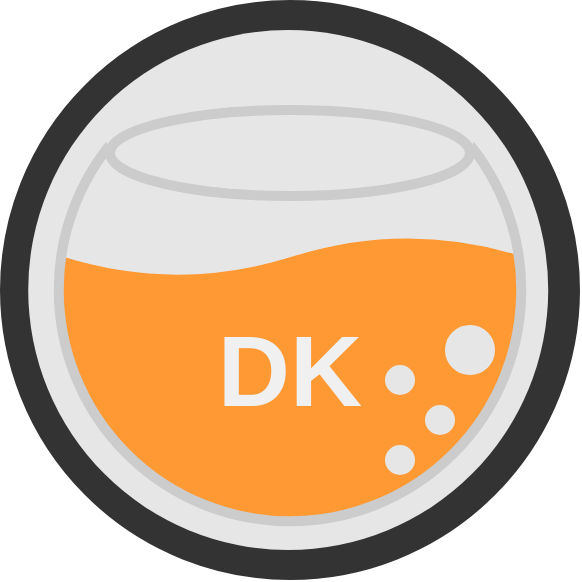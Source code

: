 <mxfile scale="1" border="0">
    <diagram id="onXaXl_xWz-26s0CSIOz" name="ビール？？？">
        <mxGraphModel dx="751" dy="744" grid="1" gridSize="10" guides="1" tooltips="1" connect="1" arrows="1" fold="1" page="1" pageScale="1" pageWidth="850" pageHeight="1100" math="0" shadow="0">
            <root>
                <mxCell id="0"/>
                <mxCell id="woN81auEj3mcqy7KODG3-6" value="背景" style="locked=1;" parent="0"/>
                <mxCell id="woN81auEj3mcqy7KODG3-7" value="" style="ellipse;whiteSpace=wrap;html=1;aspect=fixed;strokeColor=#333333;strokeWidth=10;fillColor=#333333;" parent="woN81auEj3mcqy7KODG3-6" vertex="1">
                    <mxGeometry x="40" y="40" width="280" height="280" as="geometry"/>
                </mxCell>
                <mxCell id="woN81auEj3mcqy7KODG3-11" value="" style="ellipse;whiteSpace=wrap;html=1;aspect=fixed;strokeColor=none;strokeWidth=10;fillColor=#E6E6E6;perimeterSpacing=0;" parent="woN81auEj3mcqy7KODG3-6" vertex="1">
                    <mxGeometry x="49.11" y="50" width="260" height="260" as="geometry"/>
                </mxCell>
                <mxCell id="1" value="液体" style="locked=1;" parent="0"/>
                <mxCell id="woN81auEj3mcqy7KODG3-3" value="" style="shape=document;whiteSpace=wrap;html=1;boundedLbl=1;strokeColor=none;strokeWidth=0;fillColor=#FF9933;direction=west;" parent="1" vertex="1">
                    <mxGeometry x="66" y="153" width="230" height="67" as="geometry"/>
                </mxCell>
                <mxCell id="woN81auEj3mcqy7KODG3-4" value="" style="shape=or;whiteSpace=wrap;html=1;strokeColor=none;strokeWidth=0;fillColor=#FF9933;direction=south;" parent="1" vertex="1">
                    <mxGeometry x="70" y="190" width="220" height="110" as="geometry"/>
                </mxCell>
                <mxCell id="woN81auEj3mcqy7KODG3-13" value="背景_ふち" style="locked=1;" parent="0"/>
                <mxCell id="woN81auEj3mcqy7KODG3-15" value="" style="ellipse;whiteSpace=wrap;html=1;aspect=fixed;strokeColor=#E6E6E6;strokeWidth=12;fillColor=none;perimeterSpacing=0;gradientColor=none;" parent="woN81auEj3mcqy7KODG3-13" vertex="1">
                    <mxGeometry x="60" y="60" width="240" height="240" as="geometry"/>
                </mxCell>
                <mxCell id="woN81auEj3mcqy7KODG3-25" value="" style="ellipse;whiteSpace=wrap;html=1;aspect=fixed;strokeColor=#CCCCCC;strokeWidth=5;fillColor=none;perimeterSpacing=0;" parent="woN81auEj3mcqy7KODG3-13" vertex="1">
                    <mxGeometry x="64.38" y="64.38" width="231.25" height="231.25" as="geometry"/>
                </mxCell>
                <mxCell id="woN81auEj3mcqy7KODG3-16" value="グラス上" style="locked=1;" parent="0"/>
                <mxCell id="woN81auEj3mcqy7KODG3-28" value="" style="ellipse;whiteSpace=wrap;html=1;strokeColor=none;strokeWidth=5;fillColor=#E6E6E6;gradientColor=none;" parent="woN81auEj3mcqy7KODG3-16" vertex="1">
                    <mxGeometry x="113.75" y="60" width="132.5" height="60" as="geometry"/>
                </mxCell>
                <mxCell id="woN81auEj3mcqy7KODG3-27" value="" style="ellipse;whiteSpace=wrap;html=1;strokeColor=none;strokeWidth=5;fillColor=#E6E6E6;gradientColor=none;" parent="woN81auEj3mcqy7KODG3-16" vertex="1">
                    <mxGeometry x="87.5" y="68" width="185" height="68" as="geometry"/>
                </mxCell>
                <mxCell id="woN81auEj3mcqy7KODG3-17" value="" style="ellipse;whiteSpace=wrap;html=1;strokeColor=#CCCCCC;strokeWidth=5;fillColor=#E6E6E6;gradientColor=none;" parent="woN81auEj3mcqy7KODG3-16" vertex="1">
                    <mxGeometry x="90" y="90" width="180" height="43" as="geometry"/>
                </mxCell>
                <mxCell id="woN81auEj3mcqy7KODG3-30" value="泡" parent="0"/>
                <mxCell id="woN81auEj3mcqy7KODG3-31" value="" style="ellipse;whiteSpace=wrap;html=1;aspect=fixed;shadow=0;sketch=0;strokeColor=#E6E6E6;strokeWidth=5;fillColor=#E6E6E6;gradientColor=none;" parent="woN81auEj3mcqy7KODG3-30" vertex="1">
                    <mxGeometry x="230" y="260" width="10" height="10" as="geometry"/>
                </mxCell>
                <mxCell id="woN81auEj3mcqy7KODG3-32" value="" style="ellipse;whiteSpace=wrap;html=1;aspect=fixed;shadow=0;sketch=0;strokeColor=#E6E6E6;strokeWidth=5;fillColor=#E6E6E6;gradientColor=none;" parent="woN81auEj3mcqy7KODG3-30" vertex="1">
                    <mxGeometry x="230" y="220" width="10" height="10" as="geometry"/>
                </mxCell>
                <mxCell id="woN81auEj3mcqy7KODG3-33" value="" style="ellipse;whiteSpace=wrap;html=1;aspect=fixed;shadow=0;sketch=0;strokeColor=#E6E6E6;strokeWidth=5;fillColor=#E6E6E6;gradientColor=none;" parent="woN81auEj3mcqy7KODG3-30" vertex="1">
                    <mxGeometry x="250" y="240" width="10" height="10" as="geometry"/>
                </mxCell>
                <mxCell id="gz5MbNSsjPVkRxkjNnPb-1" value="" style="ellipse;whiteSpace=wrap;html=1;aspect=fixed;shadow=0;sketch=0;strokeColor=#E6E6E6;strokeWidth=5;fillColor=#E6E6E6;gradientColor=none;" parent="woN81auEj3mcqy7KODG3-30" vertex="1">
                    <mxGeometry x="260" y="200" width="20" height="20" as="geometry"/>
                </mxCell>
                <mxCell id="qck0bDyD4l9X-uwEaKS--1" value="ロゴ" parent="0"/>
                <mxCell id="ctAcwHcmxXAFrqJ0K5Kp-1" value="DK" style="ellipse;whiteSpace=wrap;html=1;aspect=fixed;shadow=0;sketch=0;fillStyle=auto;strokeColor=none;strokeWidth=5;fillColor=none;gradientColor=none;fontColor=#F0F0F0;fontSize=50;fontStyle=1" parent="qck0bDyD4l9X-uwEaKS--1" vertex="1">
                    <mxGeometry x="150" y="190" width="60" height="60" as="geometry"/>
                </mxCell>
            </root>
        </mxGraphModel>
    </diagram>
    <diagram name="ハイボール" id="7LfGjbmu8eiaS4zaYMI0">
        <mxGraphModel dx="751" dy="744" grid="1" gridSize="10" guides="1" tooltips="1" connect="1" arrows="1" fold="1" page="1" pageScale="1" pageWidth="850" pageHeight="1100" math="0" shadow="0">
            <root>
                <mxCell id="zX6XUiAoFi4MaXgwyIQ4-0"/>
                <mxCell id="zX6XUiAoFi4MaXgwyIQ4-1" value="背景" style="locked=1;" parent="zX6XUiAoFi4MaXgwyIQ4-0"/>
                <mxCell id="zX6XUiAoFi4MaXgwyIQ4-2" value="" style="ellipse;whiteSpace=wrap;html=1;aspect=fixed;strokeColor=#333333;strokeWidth=10;fillColor=#333333;" parent="zX6XUiAoFi4MaXgwyIQ4-1" vertex="1">
                    <mxGeometry x="40" y="40" width="280" height="280" as="geometry"/>
                </mxCell>
                <mxCell id="bQm7-eFxkr2XoenzQgG9-1" value="グラス背景" style="locked=1;" parent="zX6XUiAoFi4MaXgwyIQ4-0"/>
                <mxCell id="bQm7-eFxkr2XoenzQgG9-2" value="" style="shape=cylinder3;whiteSpace=wrap;html=1;boundedLbl=1;backgroundOutline=1;size=15;shadow=0;sketch=0;strokeColor=none;strokeWidth=5;fillColor=#E6E6E6;gradientColor=none;" parent="bQm7-eFxkr2XoenzQgG9-1" vertex="1">
                    <mxGeometry x="120" y="80" width="120" height="200" as="geometry"/>
                </mxCell>
                <mxCell id="bQm7-eFxkr2XoenzQgG9-5" value="液体" parent="zX6XUiAoFi4MaXgwyIQ4-0"/>
                <mxCell id="bQm7-eFxkr2XoenzQgG9-13" value="" style="rhombus;whiteSpace=wrap;html=1;shadow=0;sketch=0;fillStyle=auto;strokeColor=none;strokeWidth=10;fillColor=#FFFFCC;gradientColor=none;" parent="bQm7-eFxkr2XoenzQgG9-5" vertex="1">
                    <mxGeometry x="160" y="110" width="80" height="70" as="geometry"/>
                </mxCell>
                <mxCell id="bQm7-eFxkr2XoenzQgG9-12" value="" style="rhombus;whiteSpace=wrap;html=1;shadow=0;sketch=0;fillStyle=auto;strokeColor=none;strokeWidth=10;fillColor=#FFFFCC;gradientColor=none;" parent="bQm7-eFxkr2XoenzQgG9-5" vertex="1">
                    <mxGeometry x="120" y="120" width="50" height="50" as="geometry"/>
                </mxCell>
                <mxCell id="bQm7-eFxkr2XoenzQgG9-6" value="" style="shape=document;whiteSpace=wrap;html=1;boundedLbl=1;shadow=0;sketch=0;strokeColor=none;strokeWidth=10;fillColor=#FF9933;gradientColor=none;direction=west;" parent="bQm7-eFxkr2XoenzQgG9-5" vertex="1">
                    <mxGeometry x="120" y="140" width="120" height="40" as="geometry"/>
                </mxCell>
                <mxCell id="bQm7-eFxkr2XoenzQgG9-8" value="" style="ellipse;whiteSpace=wrap;html=1;shadow=0;sketch=0;strokeColor=none;strokeWidth=10;fillColor=#FF9933;gradientColor=none;" parent="bQm7-eFxkr2XoenzQgG9-5" vertex="1">
                    <mxGeometry x="120" y="250" width="120" height="30" as="geometry"/>
                </mxCell>
                <mxCell id="bQm7-eFxkr2XoenzQgG9-9" value="" style="rounded=0;whiteSpace=wrap;html=1;shadow=0;sketch=0;strokeColor=none;strokeWidth=10;fillColor=#FF9933;gradientColor=none;" parent="bQm7-eFxkr2XoenzQgG9-5" vertex="1">
                    <mxGeometry x="120" y="160" width="120" height="110" as="geometry"/>
                </mxCell>
                <mxCell id="bQm7-eFxkr2XoenzQgG9-3" value="グラスふち" style="locked=1;" parent="zX6XUiAoFi4MaXgwyIQ4-0"/>
                <mxCell id="bQm7-eFxkr2XoenzQgG9-4" value="" style="shape=cylinder3;whiteSpace=wrap;html=1;boundedLbl=1;backgroundOutline=1;size=15;shadow=0;sketch=0;strokeColor=default;strokeWidth=10;fillColor=none;gradientColor=none;" parent="bQm7-eFxkr2XoenzQgG9-3" vertex="1">
                    <mxGeometry x="120" y="80" width="120" height="200" as="geometry"/>
                </mxCell>
                <mxCell id="bQm7-eFxkr2XoenzQgG9-15" value="ロゴ" parent="zX6XUiAoFi4MaXgwyIQ4-0"/>
                <mxCell id="bQm7-eFxkr2XoenzQgG9-16" value="DK" style="ellipse;whiteSpace=wrap;html=1;aspect=fixed;shadow=0;sketch=0;fillStyle=auto;strokeColor=#F0F0F0;strokeWidth=5;fillColor=#FF9933;gradientColor=none;fontColor=#F0F0F0;fontSize=29;fontStyle=1" parent="bQm7-eFxkr2XoenzQgG9-15" vertex="1">
                    <mxGeometry x="150" y="180" width="60" height="60" as="geometry"/>
                </mxCell>
            </root>
        </mxGraphModel>
    </diagram>
    <diagram name="[ボツ]アイコン" id="gK7fZcU6XxFyOrLltpx0">
        <mxGraphModel dx="751" dy="744" grid="1" gridSize="10" guides="1" tooltips="1" connect="1" arrows="1" fold="1" page="1" pageScale="1" pageWidth="827" pageHeight="1169" math="0" shadow="0">
            <root>
                <mxCell id="0"/>
                <mxCell id="1" parent="0"/>
                <mxCell id="PPWlYoQmIogD_CFI06df-25" value="" style="endArrow=none;html=1;rounded=0;strokeWidth=5;strokeColor=#ffffff;" parent="1" edge="1">
                    <mxGeometry width="50" height="50" relative="1" as="geometry">
                        <mxPoint x="50" y="330" as="sourcePoint"/>
                        <mxPoint x="210" y="330" as="targetPoint"/>
                    </mxGeometry>
                </mxCell>
                <mxCell id="PPWlYoQmIogD_CFI06df-26" value="" style="endArrow=none;html=1;rounded=0;strokeWidth=5;strokeColor=#ffffff;" parent="1" edge="1">
                    <mxGeometry width="50" height="50" relative="1" as="geometry">
                        <mxPoint x="60" y="340" as="sourcePoint"/>
                        <mxPoint x="200" y="340" as="targetPoint"/>
                    </mxGeometry>
                </mxCell>
                <mxCell id="PPWlYoQmIogD_CFI06df-55" value="" style="endArrow=none;html=1;rounded=0;strokeWidth=5;strokeColor=#ffffff;" parent="1" edge="1">
                    <mxGeometry width="50" height="50" relative="1" as="geometry">
                        <mxPoint x="220" y="180" as="sourcePoint"/>
                        <mxPoint x="280" y="180" as="targetPoint"/>
                    </mxGeometry>
                </mxCell>
                <mxCell id="PPWlYoQmIogD_CFI06df-56" value="" style="endArrow=none;html=1;rounded=0;strokeWidth=5;strokeColor=#ffffff;" parent="1" edge="1">
                    <mxGeometry width="50" height="50" relative="1" as="geometry">
                        <mxPoint x="220" y="190" as="sourcePoint"/>
                        <mxPoint x="280" y="190" as="targetPoint"/>
                    </mxGeometry>
                </mxCell>
                <mxCell id="PPWlYoQmIogD_CFI06df-57" value="" style="endArrow=none;html=1;rounded=0;strokeWidth=5;strokeColor=#ffffff;" parent="1" edge="1">
                    <mxGeometry width="50" height="50" relative="1" as="geometry">
                        <mxPoint x="220" y="200" as="sourcePoint"/>
                        <mxPoint x="280" y="200" as="targetPoint"/>
                    </mxGeometry>
                </mxCell>
                <mxCell id="PPWlYoQmIogD_CFI06df-59" value="" style="endArrow=none;html=1;rounded=0;strokeWidth=5;strokeColor=#ffffff;" parent="1" edge="1">
                    <mxGeometry width="50" height="50" relative="1" as="geometry">
                        <mxPoint x="250" y="210" as="sourcePoint"/>
                        <mxPoint x="280" y="210" as="targetPoint"/>
                    </mxGeometry>
                </mxCell>
                <mxCell id="PPWlYoQmIogD_CFI06df-60" value="" style="endArrow=none;html=1;rounded=0;strokeWidth=5;strokeColor=#ffffff;" parent="1" edge="1">
                    <mxGeometry width="50" height="50" relative="1" as="geometry">
                        <mxPoint x="250" y="220" as="sourcePoint"/>
                        <mxPoint x="280" y="220" as="targetPoint"/>
                    </mxGeometry>
                </mxCell>
                <mxCell id="PPWlYoQmIogD_CFI06df-61" value="" style="endArrow=none;html=1;rounded=0;strokeWidth=5;strokeColor=#ffffff;" parent="1" edge="1">
                    <mxGeometry width="50" height="50" relative="1" as="geometry">
                        <mxPoint x="250" y="230.0" as="sourcePoint"/>
                        <mxPoint x="280" y="230.0" as="targetPoint"/>
                    </mxGeometry>
                </mxCell>
                <mxCell id="PPWlYoQmIogD_CFI06df-62" value="" style="endArrow=none;html=1;rounded=0;strokeWidth=5;strokeColor=#ffffff;" parent="1" edge="1">
                    <mxGeometry width="50" height="50" relative="1" as="geometry">
                        <mxPoint x="250" y="240.0" as="sourcePoint"/>
                        <mxPoint x="280" y="240.0" as="targetPoint"/>
                    </mxGeometry>
                </mxCell>
                <mxCell id="PPWlYoQmIogD_CFI06df-63" value="" style="endArrow=none;html=1;rounded=0;strokeWidth=5;strokeColor=#ffffff;" parent="1" edge="1">
                    <mxGeometry width="50" height="50" relative="1" as="geometry">
                        <mxPoint x="250" y="250.0" as="sourcePoint"/>
                        <mxPoint x="280" y="250.0" as="targetPoint"/>
                    </mxGeometry>
                </mxCell>
                <mxCell id="PPWlYoQmIogD_CFI06df-64" value="" style="endArrow=none;html=1;rounded=0;strokeWidth=5;strokeColor=#ffffff;" parent="1" edge="1">
                    <mxGeometry width="50" height="50" relative="1" as="geometry">
                        <mxPoint x="250" y="260.0" as="sourcePoint"/>
                        <mxPoint x="280" y="260.0" as="targetPoint"/>
                    </mxGeometry>
                </mxCell>
                <mxCell id="PPWlYoQmIogD_CFI06df-67" value="" style="endArrow=none;html=1;rounded=0;strokeWidth=5;strokeColor=#ffffff;" parent="1" edge="1">
                    <mxGeometry width="50" height="50" relative="1" as="geometry">
                        <mxPoint x="240" y="270" as="sourcePoint"/>
                        <mxPoint x="270" y="270" as="targetPoint"/>
                    </mxGeometry>
                </mxCell>
                <mxCell id="PPWlYoQmIogD_CFI06df-68" value="" style="endArrow=none;html=1;rounded=0;strokeWidth=5;strokeColor=#ffffff;startArrow=none;" parent="1" edge="1">
                    <mxGeometry width="50" height="50" relative="1" as="geometry">
                        <mxPoint x="260" y="280" as="sourcePoint"/>
                        <mxPoint x="260" y="280" as="targetPoint"/>
                    </mxGeometry>
                </mxCell>
                <mxCell id="PPWlYoQmIogD_CFI06df-69" value="" style="endArrow=none;html=1;rounded=0;strokeWidth=5;strokeColor=#ffffff;" parent="1" edge="1">
                    <mxGeometry width="50" height="50" relative="1" as="geometry">
                        <mxPoint x="220" y="290" as="sourcePoint"/>
                        <mxPoint x="250" y="290" as="targetPoint"/>
                    </mxGeometry>
                </mxCell>
                <mxCell id="PPWlYoQmIogD_CFI06df-71" value="" style="endArrow=none;html=1;rounded=0;strokeWidth=5;strokeColor=#ffffff;" parent="1" edge="1">
                    <mxGeometry width="50" height="50" relative="1" as="geometry">
                        <mxPoint x="110" y="230" as="sourcePoint"/>
                        <mxPoint x="200" y="230" as="targetPoint"/>
                    </mxGeometry>
                </mxCell>
                <mxCell id="PPWlYoQmIogD_CFI06df-73" value="" style="endArrow=none;html=1;rounded=0;strokeWidth=5;strokeColor=#ffffff;" parent="1" edge="1">
                    <mxGeometry width="50" height="50" relative="1" as="geometry">
                        <mxPoint x="110" y="250" as="sourcePoint"/>
                        <mxPoint x="200" y="250" as="targetPoint"/>
                    </mxGeometry>
                </mxCell>
                <mxCell id="PPWlYoQmIogD_CFI06df-16" value="" style="endArrow=none;html=1;rounded=0;strokeWidth=5;strokeColor=#ffffff;" parent="1" edge="1">
                    <mxGeometry width="50" height="50" relative="1" as="geometry">
                        <mxPoint x="110" y="180" as="sourcePoint"/>
                        <mxPoint x="150" y="180" as="targetPoint"/>
                    </mxGeometry>
                </mxCell>
                <mxCell id="PPWlYoQmIogD_CFI06df-17" value="" style="endArrow=none;html=1;rounded=0;strokeWidth=5;strokeColor=#ffffff;" parent="1" edge="1">
                    <mxGeometry width="50" height="50" relative="1" as="geometry">
                        <mxPoint x="110" y="190" as="sourcePoint"/>
                        <mxPoint x="150" y="190" as="targetPoint"/>
                    </mxGeometry>
                </mxCell>
                <mxCell id="PPWlYoQmIogD_CFI06df-18" value="" style="endArrow=none;html=1;rounded=0;strokeWidth=5;strokeColor=#ffffff;" parent="1" edge="1">
                    <mxGeometry width="50" height="50" relative="1" as="geometry">
                        <mxPoint x="110" y="200" as="sourcePoint"/>
                        <mxPoint x="150" y="200" as="targetPoint"/>
                    </mxGeometry>
                </mxCell>
                <mxCell id="PPWlYoQmIogD_CFI06df-22" value="" style="endArrow=none;html=1;rounded=0;strokeWidth=5;strokeColor=#ffffff;" parent="1" edge="1">
                    <mxGeometry width="50" height="50" relative="1" as="geometry">
                        <mxPoint x="110" y="210" as="sourcePoint"/>
                        <mxPoint x="150" y="210" as="targetPoint"/>
                    </mxGeometry>
                </mxCell>
                <mxCell id="PPWlYoQmIogD_CFI06df-23" value="" style="endArrow=none;html=1;rounded=0;strokeWidth=5;strokeColor=#ffffff;" parent="1" edge="1">
                    <mxGeometry width="50" height="50" relative="1" as="geometry">
                        <mxPoint x="110" y="220" as="sourcePoint"/>
                        <mxPoint x="150" y="220" as="targetPoint"/>
                    </mxGeometry>
                </mxCell>
                <mxCell id="PPWlYoQmIogD_CFI06df-44" value="" style="endArrow=none;html=1;rounded=0;strokeWidth=5;strokeColor=#ffffff;" parent="1" edge="1">
                    <mxGeometry width="50" height="50" relative="1" as="geometry">
                        <mxPoint x="60" y="300" as="sourcePoint"/>
                        <mxPoint x="90" y="300" as="targetPoint"/>
                    </mxGeometry>
                </mxCell>
                <mxCell id="PPWlYoQmIogD_CFI06df-45" value="" style="endArrow=none;html=1;rounded=0;strokeWidth=5;strokeColor=#ffffff;" parent="1" edge="1">
                    <mxGeometry width="50" height="50" relative="1" as="geometry">
                        <mxPoint x="60" y="290" as="sourcePoint"/>
                        <mxPoint x="90" y="290" as="targetPoint"/>
                    </mxGeometry>
                </mxCell>
                <mxCell id="PPWlYoQmIogD_CFI06df-46" value="" style="endArrow=none;html=1;rounded=0;strokeWidth=5;strokeColor=#ffffff;" parent="1" edge="1">
                    <mxGeometry width="50" height="50" relative="1" as="geometry">
                        <mxPoint x="60" y="280" as="sourcePoint"/>
                        <mxPoint x="90" y="280" as="targetPoint"/>
                    </mxGeometry>
                </mxCell>
                <mxCell id="PPWlYoQmIogD_CFI06df-52" value="" style="endArrow=none;html=1;rounded=0;strokeWidth=5;strokeColor=#ffffff;" parent="1" edge="1">
                    <mxGeometry width="50" height="50" relative="1" as="geometry">
                        <mxPoint x="60" y="270" as="sourcePoint"/>
                        <mxPoint x="90" y="270" as="targetPoint"/>
                    </mxGeometry>
                </mxCell>
                <mxCell id="PPWlYoQmIogD_CFI06df-53" value="" style="endArrow=none;html=1;rounded=0;strokeWidth=5;strokeColor=#ffffff;" parent="1" edge="1">
                    <mxGeometry width="50" height="50" relative="1" as="geometry">
                        <mxPoint x="60" y="260" as="sourcePoint"/>
                        <mxPoint x="90" y="260" as="targetPoint"/>
                    </mxGeometry>
                </mxCell>
                <mxCell id="PPWlYoQmIogD_CFI06df-9" value="" style="endArrow=none;html=1;rounded=0;strokeWidth=5;strokeColor=#ffffff;" parent="1" edge="1">
                    <mxGeometry width="50" height="50" relative="1" as="geometry">
                        <mxPoint x="50" y="130" as="sourcePoint"/>
                        <mxPoint x="210" y="130" as="targetPoint"/>
                    </mxGeometry>
                </mxCell>
                <mxCell id="PPWlYoQmIogD_CFI06df-13" value="" style="endArrow=none;html=1;rounded=0;strokeWidth=5;strokeColor=#ffffff;" parent="1" edge="1">
                    <mxGeometry width="50" height="50" relative="1" as="geometry">
                        <mxPoint x="50" y="140" as="sourcePoint"/>
                        <mxPoint x="210" y="140" as="targetPoint"/>
                    </mxGeometry>
                </mxCell>
                <mxCell id="PPWlYoQmIogD_CFI06df-14" value="" style="endArrow=none;html=1;rounded=0;strokeWidth=5;strokeColor=#ffffff;" parent="1" edge="1">
                    <mxGeometry width="50" height="50" relative="1" as="geometry">
                        <mxPoint x="50" y="150" as="sourcePoint"/>
                        <mxPoint x="210" y="150" as="targetPoint"/>
                    </mxGeometry>
                </mxCell>
                <mxCell id="PPWlYoQmIogD_CFI06df-104" value="" style="endArrow=none;html=1;rounded=0;strokeWidth=5;strokeColor=#ffffff;" parent="1" edge="1">
                    <mxGeometry width="50" height="50" relative="1" as="geometry">
                        <mxPoint x="60" y="310" as="sourcePoint"/>
                        <mxPoint x="90" y="310" as="targetPoint"/>
                    </mxGeometry>
                </mxCell>
                <mxCell id="PPWlYoQmIogD_CFI06df-105" value="" style="endArrow=none;html=1;rounded=0;strokeWidth=5;strokeColor=#ffffff;" parent="1" edge="1">
                    <mxGeometry width="50" height="50" relative="1" as="geometry">
                        <mxPoint x="60" y="320" as="sourcePoint"/>
                        <mxPoint x="90" y="320" as="targetPoint"/>
                    </mxGeometry>
                </mxCell>
                <mxCell id="PPWlYoQmIogD_CFI06df-108" value="" style="endArrow=none;html=1;rounded=0;strokeWidth=5;strokeColor=#ffffff;startArrow=none;" parent="1" edge="1">
                    <mxGeometry width="50" height="50" relative="1" as="geometry">
                        <mxPoint x="110" y="170" as="sourcePoint"/>
                        <mxPoint x="150" y="170" as="targetPoint"/>
                    </mxGeometry>
                </mxCell>
                <mxCell id="PPWlYoQmIogD_CFI06df-109" value="" style="endArrow=none;html=1;rounded=0;strokeWidth=5;strokeColor=#ffffff;" parent="1" edge="1">
                    <mxGeometry width="50" height="50" relative="1" as="geometry">
                        <mxPoint x="110" y="160" as="sourcePoint"/>
                        <mxPoint x="150" y="160" as="targetPoint"/>
                    </mxGeometry>
                </mxCell>
                <mxCell id="PPWlYoQmIogD_CFI06df-111" value="" style="endArrow=none;html=1;rounded=0;strokeWidth=5;strokeColor=#ffffff;" parent="1" edge="1">
                    <mxGeometry width="50" height="50" relative="1" as="geometry">
                        <mxPoint x="50" y="110.13" as="sourcePoint"/>
                        <mxPoint x="70" y="110.13" as="targetPoint"/>
                    </mxGeometry>
                </mxCell>
                <mxCell id="PPWlYoQmIogD_CFI06df-115" value="" style="endArrow=none;html=1;rounded=0;strokeWidth=5;strokeColor=#ffffff;" parent="1" edge="1">
                    <mxGeometry width="50" height="50" relative="1" as="geometry">
                        <mxPoint x="40" y="100.13" as="sourcePoint"/>
                        <mxPoint x="60" y="100.13" as="targetPoint"/>
                    </mxGeometry>
                </mxCell>
                <mxCell id="PPWlYoQmIogD_CFI06df-116" value="" style="endArrow=none;html=1;rounded=0;strokeWidth=5;strokeColor=#ffffff;" parent="1" edge="1">
                    <mxGeometry width="50" height="50" relative="1" as="geometry">
                        <mxPoint x="40" y="90.13" as="sourcePoint"/>
                        <mxPoint x="60" y="90.13" as="targetPoint"/>
                    </mxGeometry>
                </mxCell>
                <mxCell id="PPWlYoQmIogD_CFI06df-117" value="" style="endArrow=none;html=1;rounded=0;strokeWidth=5;strokeColor=#ffffff;" parent="1" edge="1">
                    <mxGeometry width="50" height="50" relative="1" as="geometry">
                        <mxPoint x="50" y="80.13" as="sourcePoint"/>
                        <mxPoint x="70" y="80.13" as="targetPoint"/>
                    </mxGeometry>
                </mxCell>
                <mxCell id="PPWlYoQmIogD_CFI06df-118" value="" style="endArrow=none;html=1;rounded=0;strokeWidth=5;strokeColor=#ffffff;" parent="1" edge="1">
                    <mxGeometry width="50" height="50" relative="1" as="geometry">
                        <mxPoint x="60" y="70.13" as="sourcePoint"/>
                        <mxPoint x="80" y="70.13" as="targetPoint"/>
                    </mxGeometry>
                </mxCell>
                <mxCell id="PPWlYoQmIogD_CFI06df-119" value="" style="endArrow=none;html=1;rounded=0;strokeWidth=5;strokeColor=#ffffff;" parent="1" edge="1">
                    <mxGeometry width="50" height="50" relative="1" as="geometry">
                        <mxPoint x="70" y="60.13" as="sourcePoint"/>
                        <mxPoint x="90" y="60.13" as="targetPoint"/>
                    </mxGeometry>
                </mxCell>
                <mxCell id="PPWlYoQmIogD_CFI06df-120" value="" style="endArrow=none;html=1;rounded=0;strokeWidth=5;strokeColor=#ffffff;" parent="1" edge="1">
                    <mxGeometry width="50" height="50" relative="1" as="geometry">
                        <mxPoint x="90" y="70.13" as="sourcePoint"/>
                        <mxPoint x="100" y="70.13" as="targetPoint"/>
                    </mxGeometry>
                </mxCell>
                <mxCell id="PPWlYoQmIogD_CFI06df-121" value="" style="endArrow=none;html=1;rounded=0;strokeWidth=5;strokeColor=#ffffff;" parent="1" edge="1">
                    <mxGeometry width="50" height="50" relative="1" as="geometry">
                        <mxPoint x="100" y="60.13" as="sourcePoint"/>
                        <mxPoint x="110" y="60.13" as="targetPoint"/>
                    </mxGeometry>
                </mxCell>
                <mxCell id="PPWlYoQmIogD_CFI06df-122" value="" style="endArrow=none;html=1;rounded=0;strokeWidth=5;strokeColor=#ffffff;" parent="1" edge="1">
                    <mxGeometry width="50" height="50" relative="1" as="geometry">
                        <mxPoint x="100" y="50.13" as="sourcePoint"/>
                        <mxPoint x="120" y="50.13" as="targetPoint"/>
                    </mxGeometry>
                </mxCell>
                <mxCell id="PPWlYoQmIogD_CFI06df-123" value="" style="endArrow=none;html=1;rounded=0;strokeWidth=5;strokeColor=#ffffff;" parent="1" edge="1">
                    <mxGeometry width="50" height="50" relative="1" as="geometry">
                        <mxPoint x="120" y="40" as="sourcePoint"/>
                        <mxPoint x="150" y="40" as="targetPoint"/>
                    </mxGeometry>
                </mxCell>
                <mxCell id="PPWlYoQmIogD_CFI06df-128" value="" style="endArrow=none;html=1;rounded=0;strokeWidth=5;strokeColor=#ffffff;" parent="1" edge="1">
                    <mxGeometry width="50" height="50" relative="1" as="geometry">
                        <mxPoint x="150" y="50.13" as="sourcePoint"/>
                        <mxPoint x="170" y="50.13" as="targetPoint"/>
                    </mxGeometry>
                </mxCell>
                <mxCell id="PPWlYoQmIogD_CFI06df-129" value="" style="endArrow=none;html=1;rounded=0;strokeWidth=5;strokeColor=#ffffff;" parent="1" edge="1">
                    <mxGeometry width="50" height="50" relative="1" as="geometry">
                        <mxPoint x="160" y="60.13" as="sourcePoint"/>
                        <mxPoint x="180" y="60.13" as="targetPoint"/>
                    </mxGeometry>
                </mxCell>
                <mxCell id="PPWlYoQmIogD_CFI06df-130" value="" style="endArrow=none;html=1;rounded=0;strokeWidth=5;entryX=0.699;entryY=0.167;entryDx=0;entryDy=0;entryPerimeter=0;strokeColor=#ffffff;" parent="1" edge="1">
                    <mxGeometry width="50" height="50" relative="1" as="geometry">
                        <mxPoint x="170" y="70.13" as="sourcePoint"/>
                        <mxPoint x="200.001" y="70.063" as="targetPoint"/>
                    </mxGeometry>
                </mxCell>
                <mxCell id="PPWlYoQmIogD_CFI06df-131" value="" style="endArrow=none;html=1;rounded=0;strokeWidth=5;strokeColor=#ffffff;" parent="1" edge="1">
                    <mxGeometry width="50" height="50" relative="1" as="geometry">
                        <mxPoint x="190" y="80.13" as="sourcePoint"/>
                        <mxPoint x="210" y="80.13" as="targetPoint"/>
                    </mxGeometry>
                </mxCell>
                <mxCell id="PPWlYoQmIogD_CFI06df-132" value="" style="endArrow=none;html=1;rounded=0;strokeWidth=5;strokeColor=#ffffff;" parent="1" edge="1">
                    <mxGeometry width="50" height="50" relative="1" as="geometry">
                        <mxPoint x="200" y="90.13" as="sourcePoint"/>
                        <mxPoint x="220" y="90.13" as="targetPoint"/>
                    </mxGeometry>
                </mxCell>
                <mxCell id="PPWlYoQmIogD_CFI06df-133" value="" style="endArrow=none;html=1;rounded=0;strokeWidth=5;strokeColor=#ffffff;" parent="1" edge="1">
                    <mxGeometry width="50" height="50" relative="1" as="geometry">
                        <mxPoint x="200" y="100.13" as="sourcePoint"/>
                        <mxPoint x="220" y="100.13" as="targetPoint"/>
                    </mxGeometry>
                </mxCell>
                <mxCell id="PPWlYoQmIogD_CFI06df-134" value="" style="endArrow=none;html=1;rounded=0;strokeWidth=5;strokeColor=#ffffff;" parent="1" edge="1">
                    <mxGeometry width="50" height="50" relative="1" as="geometry">
                        <mxPoint x="190" y="110.13" as="sourcePoint"/>
                        <mxPoint x="210" y="110.13" as="targetPoint"/>
                    </mxGeometry>
                </mxCell>
                <mxCell id="PPWlYoQmIogD_CFI06df-24" value="" style="endArrow=none;html=1;rounded=0;strokeWidth=5;strokeColor=#ffffff;" parent="1" edge="1">
                    <mxGeometry width="50" height="50" relative="1" as="geometry">
                        <mxPoint x="110" y="260" as="sourcePoint"/>
                        <mxPoint x="150" y="260" as="targetPoint"/>
                    </mxGeometry>
                </mxCell>
                <mxCell id="PPWlYoQmIogD_CFI06df-29" value="" style="endArrow=none;html=1;rounded=0;strokeWidth=5;strokeColor=#ffffff;" parent="1" edge="1">
                    <mxGeometry width="50" height="50" relative="1" as="geometry">
                        <mxPoint x="110" y="270" as="sourcePoint"/>
                        <mxPoint x="150" y="270" as="targetPoint"/>
                    </mxGeometry>
                </mxCell>
                <mxCell id="PPWlYoQmIogD_CFI06df-48" value="" style="endArrow=none;html=1;rounded=0;strokeWidth=5;strokeColor=#ffffff;" parent="1" edge="1">
                    <mxGeometry width="50" height="50" relative="1" as="geometry">
                        <mxPoint x="110" y="280" as="sourcePoint"/>
                        <mxPoint x="150" y="280" as="targetPoint"/>
                    </mxGeometry>
                </mxCell>
                <mxCell id="PPWlYoQmIogD_CFI06df-49" value="" style="endArrow=none;html=1;rounded=0;strokeWidth=5;strokeColor=#ffffff;" parent="1" edge="1">
                    <mxGeometry width="50" height="50" relative="1" as="geometry">
                        <mxPoint x="110" y="290" as="sourcePoint"/>
                        <mxPoint x="150" y="290" as="targetPoint"/>
                    </mxGeometry>
                </mxCell>
                <mxCell id="PPWlYoQmIogD_CFI06df-50" value="" style="endArrow=none;html=1;rounded=0;strokeWidth=5;strokeColor=#ffffff;" parent="1" edge="1">
                    <mxGeometry width="50" height="50" relative="1" as="geometry">
                        <mxPoint x="110" y="300" as="sourcePoint"/>
                        <mxPoint x="150" y="300" as="targetPoint"/>
                    </mxGeometry>
                </mxCell>
                <mxCell id="PPWlYoQmIogD_CFI06df-106" value="" style="endArrow=none;html=1;rounded=0;strokeWidth=5;strokeColor=#ffffff;" parent="1" edge="1">
                    <mxGeometry width="50" height="50" relative="1" as="geometry">
                        <mxPoint x="110" y="320" as="sourcePoint"/>
                        <mxPoint x="150" y="320" as="targetPoint"/>
                    </mxGeometry>
                </mxCell>
                <mxCell id="PPWlYoQmIogD_CFI06df-107" value="" style="endArrow=none;html=1;rounded=0;strokeWidth=5;strokeColor=#ffffff;" parent="1" edge="1">
                    <mxGeometry width="50" height="50" relative="1" as="geometry">
                        <mxPoint x="110" y="310" as="sourcePoint"/>
                        <mxPoint x="150" y="310" as="targetPoint"/>
                    </mxGeometry>
                </mxCell>
                <mxCell id="4" value="" style="endArrow=none;html=1;rounded=0;strokeWidth=5;strokeColor=#ffffff;" parent="1" edge="1">
                    <mxGeometry width="50" height="50" relative="1" as="geometry">
                        <mxPoint x="110" y="240.0" as="sourcePoint"/>
                        <mxPoint x="200" y="240" as="targetPoint"/>
                    </mxGeometry>
                </mxCell>
                <mxCell id="7" value="" style="endArrow=none;html=1;rounded=0;strokeWidth=5;strokeColor=#ffffff;" parent="1" edge="1">
                    <mxGeometry width="50" height="50" relative="1" as="geometry">
                        <mxPoint x="70" y="350" as="sourcePoint"/>
                        <mxPoint x="190" y="350" as="targetPoint"/>
                    </mxGeometry>
                </mxCell>
                <mxCell id="15" value="" style="endArrow=none;html=1;rounded=0;strokeWidth=5;strokeColor=#ffffff;" parent="1" edge="1">
                    <mxGeometry width="50" height="50" relative="1" as="geometry">
                        <mxPoint x="230" y="280" as="sourcePoint"/>
                        <mxPoint x="260" y="280" as="targetPoint"/>
                    </mxGeometry>
                </mxCell>
            </root>
        </mxGraphModel>
    </diagram>
    <diagram name="[ボツ]アイコン（背景有）" id="lfiy780QkAt2Ystv8tqv">
        <mxGraphModel dx="751" dy="744" grid="1" gridSize="10" guides="1" tooltips="1" connect="1" arrows="1" fold="1" page="1" pageScale="1" pageWidth="827" pageHeight="1169" math="0" shadow="0">
            <root>
                <mxCell id="8LsEZVAysBrHWdb2zd2m-0"/>
                <mxCell id="8LsEZVAysBrHWdb2zd2m-1" parent="8LsEZVAysBrHWdb2zd2m-0"/>
                <mxCell id="8LsEZVAysBrHWdb2zd2m-2" value="" style="rounded=0;whiteSpace=wrap;html=1;strokeColor=#333333;strokeWidth=5;fillColor=#333333;" parent="8LsEZVAysBrHWdb2zd2m-1" vertex="1">
                    <mxGeometry x="120" y="37" width="30" height="13" as="geometry"/>
                </mxCell>
                <mxCell id="8LsEZVAysBrHWdb2zd2m-3" value="" style="rounded=0;whiteSpace=wrap;html=1;strokeColor=#333333;strokeWidth=5;fillColor=#333333;" parent="8LsEZVAysBrHWdb2zd2m-1" vertex="1">
                    <mxGeometry x="100" y="47" width="70" height="13" as="geometry"/>
                </mxCell>
                <mxCell id="8LsEZVAysBrHWdb2zd2m-4" value="" style="rounded=0;whiteSpace=wrap;html=1;strokeColor=#333333;strokeWidth=5;fillColor=#333333;" parent="8LsEZVAysBrHWdb2zd2m-1" vertex="1">
                    <mxGeometry x="70" y="57" width="110" height="13" as="geometry"/>
                </mxCell>
                <mxCell id="8LsEZVAysBrHWdb2zd2m-5" value="" style="rounded=0;whiteSpace=wrap;html=1;strokeColor=#333333;strokeWidth=5;fillColor=#333333;" parent="8LsEZVAysBrHWdb2zd2m-1" vertex="1">
                    <mxGeometry x="60" y="67" width="140" height="13" as="geometry"/>
                </mxCell>
                <mxCell id="8LsEZVAysBrHWdb2zd2m-6" value="" style="rounded=0;whiteSpace=wrap;html=1;strokeColor=#333333;strokeWidth=5;fillColor=#333333;" parent="8LsEZVAysBrHWdb2zd2m-1" vertex="1">
                    <mxGeometry x="40" y="87" width="180" height="16" as="geometry"/>
                </mxCell>
                <mxCell id="8LsEZVAysBrHWdb2zd2m-7" value="" style="rounded=0;whiteSpace=wrap;html=1;strokeColor=#333333;strokeWidth=5;fillColor=#333333;" parent="8LsEZVAysBrHWdb2zd2m-1" vertex="1">
                    <mxGeometry x="50" y="77" width="160" height="36" as="geometry"/>
                </mxCell>
                <mxCell id="8LsEZVAysBrHWdb2zd2m-8" value="" style="rounded=0;whiteSpace=wrap;html=1;strokeColor=#333333;strokeWidth=5;fillColor=#333333;" parent="8LsEZVAysBrHWdb2zd2m-1" vertex="1">
                    <mxGeometry x="210" y="280" width="40" height="13" as="geometry"/>
                </mxCell>
                <mxCell id="8LsEZVAysBrHWdb2zd2m-9" value="" style="rounded=0;whiteSpace=wrap;html=1;strokeColor=#333333;strokeWidth=5;fillColor=#333333;" parent="8LsEZVAysBrHWdb2zd2m-1" vertex="1">
                    <mxGeometry x="210" y="270" width="50" height="13" as="geometry"/>
                </mxCell>
                <mxCell id="8LsEZVAysBrHWdb2zd2m-10" value="" style="rounded=0;whiteSpace=wrap;html=1;strokeColor=#333333;strokeWidth=5;fillColor=#333333;" parent="8LsEZVAysBrHWdb2zd2m-1" vertex="1">
                    <mxGeometry x="210" y="260" width="60" height="13" as="geometry"/>
                </mxCell>
                <mxCell id="8LsEZVAysBrHWdb2zd2m-11" value="" style="rounded=0;whiteSpace=wrap;html=1;strokeColor=#333333;strokeWidth=5;fillColor=#333333;" parent="8LsEZVAysBrHWdb2zd2m-1" vertex="1">
                    <mxGeometry x="210" y="177" width="70" height="86" as="geometry"/>
                </mxCell>
                <mxCell id="8LsEZVAysBrHWdb2zd2m-12" value="" style="rounded=0;whiteSpace=wrap;html=1;strokeColor=#333333;strokeWidth=5;fillColor=#333333;" parent="8LsEZVAysBrHWdb2zd2m-1" vertex="1">
                    <mxGeometry x="70" y="343" width="120" height="10" as="geometry"/>
                </mxCell>
                <mxCell id="8LsEZVAysBrHWdb2zd2m-13" value="" style="rounded=0;whiteSpace=wrap;html=1;strokeColor=#333333;strokeWidth=5;fillColor=#333333;" parent="8LsEZVAysBrHWdb2zd2m-1" vertex="1">
                    <mxGeometry x="60" y="333" width="140" height="10" as="geometry"/>
                </mxCell>
                <mxCell id="8LsEZVAysBrHWdb2zd2m-14" value="" style="rounded=0;whiteSpace=wrap;html=1;strokeColor=#333333;strokeWidth=5;fillColor=#333333;" parent="8LsEZVAysBrHWdb2zd2m-1" vertex="1">
                    <mxGeometry x="50" y="127" width="160" height="206" as="geometry"/>
                </mxCell>
                <mxCell id="8LsEZVAysBrHWdb2zd2m-15" value="" style="endArrow=none;html=1;rounded=0;strokeWidth=5;strokeColor=#ffffff;" parent="8LsEZVAysBrHWdb2zd2m-1" edge="1">
                    <mxGeometry width="50" height="50" relative="1" as="geometry">
                        <mxPoint x="50" y="330" as="sourcePoint"/>
                        <mxPoint x="210" y="330" as="targetPoint"/>
                    </mxGeometry>
                </mxCell>
                <mxCell id="8LsEZVAysBrHWdb2zd2m-16" value="" style="endArrow=none;html=1;rounded=0;strokeWidth=5;strokeColor=#ffffff;" parent="8LsEZVAysBrHWdb2zd2m-1" edge="1">
                    <mxGeometry width="50" height="50" relative="1" as="geometry">
                        <mxPoint x="60" y="340" as="sourcePoint"/>
                        <mxPoint x="200" y="340" as="targetPoint"/>
                    </mxGeometry>
                </mxCell>
                <mxCell id="8LsEZVAysBrHWdb2zd2m-17" value="" style="endArrow=none;html=1;rounded=0;strokeWidth=5;strokeColor=#ffffff;" parent="8LsEZVAysBrHWdb2zd2m-1" edge="1">
                    <mxGeometry width="50" height="50" relative="1" as="geometry">
                        <mxPoint x="220" y="180" as="sourcePoint"/>
                        <mxPoint x="280" y="180" as="targetPoint"/>
                    </mxGeometry>
                </mxCell>
                <mxCell id="8LsEZVAysBrHWdb2zd2m-18" value="" style="endArrow=none;html=1;rounded=0;strokeWidth=5;strokeColor=#ffffff;" parent="8LsEZVAysBrHWdb2zd2m-1" edge="1">
                    <mxGeometry width="50" height="50" relative="1" as="geometry">
                        <mxPoint x="220" y="190" as="sourcePoint"/>
                        <mxPoint x="280" y="190" as="targetPoint"/>
                    </mxGeometry>
                </mxCell>
                <mxCell id="8LsEZVAysBrHWdb2zd2m-19" value="" style="endArrow=none;html=1;rounded=0;strokeWidth=5;strokeColor=#ffffff;" parent="8LsEZVAysBrHWdb2zd2m-1" edge="1">
                    <mxGeometry width="50" height="50" relative="1" as="geometry">
                        <mxPoint x="220" y="200" as="sourcePoint"/>
                        <mxPoint x="280" y="200" as="targetPoint"/>
                    </mxGeometry>
                </mxCell>
                <mxCell id="8LsEZVAysBrHWdb2zd2m-20" value="" style="endArrow=none;html=1;rounded=0;strokeWidth=5;strokeColor=#ffffff;" parent="8LsEZVAysBrHWdb2zd2m-1" edge="1">
                    <mxGeometry width="50" height="50" relative="1" as="geometry">
                        <mxPoint x="250" y="210" as="sourcePoint"/>
                        <mxPoint x="280" y="210" as="targetPoint"/>
                    </mxGeometry>
                </mxCell>
                <mxCell id="8LsEZVAysBrHWdb2zd2m-21" value="" style="endArrow=none;html=1;rounded=0;strokeWidth=5;strokeColor=#ffffff;" parent="8LsEZVAysBrHWdb2zd2m-1" edge="1">
                    <mxGeometry width="50" height="50" relative="1" as="geometry">
                        <mxPoint x="250" y="220" as="sourcePoint"/>
                        <mxPoint x="280" y="220" as="targetPoint"/>
                    </mxGeometry>
                </mxCell>
                <mxCell id="8LsEZVAysBrHWdb2zd2m-22" value="" style="endArrow=none;html=1;rounded=0;strokeWidth=5;strokeColor=#ffffff;" parent="8LsEZVAysBrHWdb2zd2m-1" edge="1">
                    <mxGeometry width="50" height="50" relative="1" as="geometry">
                        <mxPoint x="250" y="230.0" as="sourcePoint"/>
                        <mxPoint x="280" y="230.0" as="targetPoint"/>
                    </mxGeometry>
                </mxCell>
                <mxCell id="8LsEZVAysBrHWdb2zd2m-23" value="" style="endArrow=none;html=1;rounded=0;strokeWidth=5;strokeColor=#ffffff;" parent="8LsEZVAysBrHWdb2zd2m-1" edge="1">
                    <mxGeometry width="50" height="50" relative="1" as="geometry">
                        <mxPoint x="250" y="240.0" as="sourcePoint"/>
                        <mxPoint x="280" y="240.0" as="targetPoint"/>
                    </mxGeometry>
                </mxCell>
                <mxCell id="8LsEZVAysBrHWdb2zd2m-24" value="" style="endArrow=none;html=1;rounded=0;strokeWidth=5;strokeColor=#ffffff;" parent="8LsEZVAysBrHWdb2zd2m-1" edge="1">
                    <mxGeometry width="50" height="50" relative="1" as="geometry">
                        <mxPoint x="250" y="250.0" as="sourcePoint"/>
                        <mxPoint x="280" y="250.0" as="targetPoint"/>
                    </mxGeometry>
                </mxCell>
                <mxCell id="8LsEZVAysBrHWdb2zd2m-25" value="" style="endArrow=none;html=1;rounded=0;strokeWidth=5;strokeColor=#ffffff;" parent="8LsEZVAysBrHWdb2zd2m-1" edge="1">
                    <mxGeometry width="50" height="50" relative="1" as="geometry">
                        <mxPoint x="250" y="260.0" as="sourcePoint"/>
                        <mxPoint x="280" y="260.0" as="targetPoint"/>
                    </mxGeometry>
                </mxCell>
                <mxCell id="8LsEZVAysBrHWdb2zd2m-26" value="" style="endArrow=none;html=1;rounded=0;strokeWidth=5;strokeColor=#ffffff;" parent="8LsEZVAysBrHWdb2zd2m-1" edge="1">
                    <mxGeometry width="50" height="50" relative="1" as="geometry">
                        <mxPoint x="240" y="270" as="sourcePoint"/>
                        <mxPoint x="270" y="270" as="targetPoint"/>
                    </mxGeometry>
                </mxCell>
                <mxCell id="8LsEZVAysBrHWdb2zd2m-27" value="" style="endArrow=none;html=1;rounded=0;strokeWidth=5;strokeColor=#ffffff;startArrow=none;" parent="8LsEZVAysBrHWdb2zd2m-1" source="8LsEZVAysBrHWdb2zd2m-9" edge="1">
                    <mxGeometry width="50" height="50" relative="1" as="geometry">
                        <mxPoint x="230" y="280" as="sourcePoint"/>
                        <mxPoint x="260" y="280" as="targetPoint"/>
                    </mxGeometry>
                </mxCell>
                <mxCell id="8LsEZVAysBrHWdb2zd2m-28" value="" style="endArrow=none;html=1;rounded=0;strokeWidth=5;strokeColor=#ffffff;" parent="8LsEZVAysBrHWdb2zd2m-1" edge="1">
                    <mxGeometry width="50" height="50" relative="1" as="geometry">
                        <mxPoint x="220" y="290" as="sourcePoint"/>
                        <mxPoint x="250" y="290" as="targetPoint"/>
                    </mxGeometry>
                </mxCell>
                <mxCell id="8LsEZVAysBrHWdb2zd2m-29" value="" style="endArrow=none;html=1;rounded=0;strokeWidth=5;strokeColor=#ffffff;" parent="8LsEZVAysBrHWdb2zd2m-1" edge="1">
                    <mxGeometry width="50" height="50" relative="1" as="geometry">
                        <mxPoint x="110" y="230" as="sourcePoint"/>
                        <mxPoint x="200" y="230" as="targetPoint"/>
                    </mxGeometry>
                </mxCell>
                <mxCell id="8LsEZVAysBrHWdb2zd2m-30" value="" style="endArrow=none;html=1;rounded=0;strokeWidth=5;strokeColor=#ffffff;" parent="8LsEZVAysBrHWdb2zd2m-1" edge="1">
                    <mxGeometry width="50" height="50" relative="1" as="geometry">
                        <mxPoint x="110" y="250" as="sourcePoint"/>
                        <mxPoint x="200" y="250" as="targetPoint"/>
                    </mxGeometry>
                </mxCell>
                <mxCell id="8LsEZVAysBrHWdb2zd2m-31" value="" style="endArrow=none;html=1;rounded=0;strokeWidth=5;strokeColor=#ffffff;" parent="8LsEZVAysBrHWdb2zd2m-1" edge="1">
                    <mxGeometry width="50" height="50" relative="1" as="geometry">
                        <mxPoint x="110" y="180" as="sourcePoint"/>
                        <mxPoint x="150" y="180" as="targetPoint"/>
                    </mxGeometry>
                </mxCell>
                <mxCell id="8LsEZVAysBrHWdb2zd2m-32" value="" style="endArrow=none;html=1;rounded=0;strokeWidth=5;strokeColor=#ffffff;" parent="8LsEZVAysBrHWdb2zd2m-1" edge="1">
                    <mxGeometry width="50" height="50" relative="1" as="geometry">
                        <mxPoint x="110" y="190" as="sourcePoint"/>
                        <mxPoint x="150" y="190" as="targetPoint"/>
                    </mxGeometry>
                </mxCell>
                <mxCell id="8LsEZVAysBrHWdb2zd2m-33" value="" style="endArrow=none;html=1;rounded=0;strokeWidth=5;strokeColor=#ffffff;" parent="8LsEZVAysBrHWdb2zd2m-1" edge="1">
                    <mxGeometry width="50" height="50" relative="1" as="geometry">
                        <mxPoint x="110" y="200" as="sourcePoint"/>
                        <mxPoint x="150" y="200" as="targetPoint"/>
                    </mxGeometry>
                </mxCell>
                <mxCell id="8LsEZVAysBrHWdb2zd2m-34" value="" style="endArrow=none;html=1;rounded=0;strokeWidth=5;strokeColor=#ffffff;" parent="8LsEZVAysBrHWdb2zd2m-1" edge="1">
                    <mxGeometry width="50" height="50" relative="1" as="geometry">
                        <mxPoint x="110" y="210" as="sourcePoint"/>
                        <mxPoint x="150" y="210" as="targetPoint"/>
                    </mxGeometry>
                </mxCell>
                <mxCell id="8LsEZVAysBrHWdb2zd2m-35" value="" style="endArrow=none;html=1;rounded=0;strokeWidth=5;strokeColor=#ffffff;" parent="8LsEZVAysBrHWdb2zd2m-1" edge="1">
                    <mxGeometry width="50" height="50" relative="1" as="geometry">
                        <mxPoint x="110" y="220" as="sourcePoint"/>
                        <mxPoint x="150" y="220" as="targetPoint"/>
                    </mxGeometry>
                </mxCell>
                <mxCell id="8LsEZVAysBrHWdb2zd2m-36" value="" style="endArrow=none;html=1;rounded=0;strokeWidth=5;strokeColor=#ffffff;" parent="8LsEZVAysBrHWdb2zd2m-1" edge="1">
                    <mxGeometry width="50" height="50" relative="1" as="geometry">
                        <mxPoint x="60" y="300" as="sourcePoint"/>
                        <mxPoint x="90" y="300" as="targetPoint"/>
                    </mxGeometry>
                </mxCell>
                <mxCell id="8LsEZVAysBrHWdb2zd2m-37" value="" style="endArrow=none;html=1;rounded=0;strokeWidth=5;strokeColor=#ffffff;" parent="8LsEZVAysBrHWdb2zd2m-1" edge="1">
                    <mxGeometry width="50" height="50" relative="1" as="geometry">
                        <mxPoint x="60" y="290" as="sourcePoint"/>
                        <mxPoint x="90" y="290" as="targetPoint"/>
                    </mxGeometry>
                </mxCell>
                <mxCell id="8LsEZVAysBrHWdb2zd2m-38" value="" style="endArrow=none;html=1;rounded=0;strokeWidth=5;strokeColor=#ffffff;" parent="8LsEZVAysBrHWdb2zd2m-1" edge="1">
                    <mxGeometry width="50" height="50" relative="1" as="geometry">
                        <mxPoint x="60" y="280" as="sourcePoint"/>
                        <mxPoint x="90" y="280" as="targetPoint"/>
                    </mxGeometry>
                </mxCell>
                <mxCell id="8LsEZVAysBrHWdb2zd2m-39" value="" style="endArrow=none;html=1;rounded=0;strokeWidth=5;strokeColor=#ffffff;" parent="8LsEZVAysBrHWdb2zd2m-1" edge="1">
                    <mxGeometry width="50" height="50" relative="1" as="geometry">
                        <mxPoint x="60" y="270" as="sourcePoint"/>
                        <mxPoint x="90" y="270" as="targetPoint"/>
                    </mxGeometry>
                </mxCell>
                <mxCell id="8LsEZVAysBrHWdb2zd2m-40" value="" style="endArrow=none;html=1;rounded=0;strokeWidth=5;strokeColor=#ffffff;" parent="8LsEZVAysBrHWdb2zd2m-1" edge="1">
                    <mxGeometry width="50" height="50" relative="1" as="geometry">
                        <mxPoint x="60" y="260" as="sourcePoint"/>
                        <mxPoint x="90" y="260" as="targetPoint"/>
                    </mxGeometry>
                </mxCell>
                <mxCell id="8LsEZVAysBrHWdb2zd2m-41" value="" style="endArrow=none;html=1;rounded=0;strokeWidth=5;strokeColor=#ffffff;" parent="8LsEZVAysBrHWdb2zd2m-1" edge="1">
                    <mxGeometry width="50" height="50" relative="1" as="geometry">
                        <mxPoint x="50" y="130" as="sourcePoint"/>
                        <mxPoint x="210" y="130" as="targetPoint"/>
                    </mxGeometry>
                </mxCell>
                <mxCell id="8LsEZVAysBrHWdb2zd2m-42" value="" style="endArrow=none;html=1;rounded=0;strokeWidth=5;strokeColor=#ffffff;" parent="8LsEZVAysBrHWdb2zd2m-1" edge="1">
                    <mxGeometry width="50" height="50" relative="1" as="geometry">
                        <mxPoint x="50" y="140" as="sourcePoint"/>
                        <mxPoint x="210" y="140" as="targetPoint"/>
                    </mxGeometry>
                </mxCell>
                <mxCell id="8LsEZVAysBrHWdb2zd2m-43" value="" style="endArrow=none;html=1;rounded=0;strokeWidth=5;strokeColor=#ffffff;" parent="8LsEZVAysBrHWdb2zd2m-1" edge="1">
                    <mxGeometry width="50" height="50" relative="1" as="geometry">
                        <mxPoint x="50" y="150" as="sourcePoint"/>
                        <mxPoint x="210" y="150" as="targetPoint"/>
                    </mxGeometry>
                </mxCell>
                <mxCell id="8LsEZVAysBrHWdb2zd2m-44" value="" style="endArrow=none;html=1;rounded=0;strokeWidth=5;strokeColor=#ffffff;" parent="8LsEZVAysBrHWdb2zd2m-1" edge="1">
                    <mxGeometry width="50" height="50" relative="1" as="geometry">
                        <mxPoint x="60" y="310" as="sourcePoint"/>
                        <mxPoint x="90" y="310" as="targetPoint"/>
                    </mxGeometry>
                </mxCell>
                <mxCell id="8LsEZVAysBrHWdb2zd2m-45" value="" style="endArrow=none;html=1;rounded=0;strokeWidth=5;strokeColor=#ffffff;" parent="8LsEZVAysBrHWdb2zd2m-1" edge="1">
                    <mxGeometry width="50" height="50" relative="1" as="geometry">
                        <mxPoint x="60" y="320" as="sourcePoint"/>
                        <mxPoint x="90" y="320" as="targetPoint"/>
                    </mxGeometry>
                </mxCell>
                <mxCell id="8LsEZVAysBrHWdb2zd2m-46" value="" style="endArrow=none;html=1;rounded=0;strokeWidth=5;strokeColor=#ffffff;startArrow=none;" parent="8LsEZVAysBrHWdb2zd2m-1" edge="1">
                    <mxGeometry width="50" height="50" relative="1" as="geometry">
                        <mxPoint x="110" y="170" as="sourcePoint"/>
                        <mxPoint x="150" y="170" as="targetPoint"/>
                    </mxGeometry>
                </mxCell>
                <mxCell id="8LsEZVAysBrHWdb2zd2m-47" value="" style="endArrow=none;html=1;rounded=0;strokeWidth=5;strokeColor=#ffffff;" parent="8LsEZVAysBrHWdb2zd2m-1" edge="1">
                    <mxGeometry width="50" height="50" relative="1" as="geometry">
                        <mxPoint x="110" y="160" as="sourcePoint"/>
                        <mxPoint x="150" y="160" as="targetPoint"/>
                    </mxGeometry>
                </mxCell>
                <mxCell id="8LsEZVAysBrHWdb2zd2m-48" value="" style="endArrow=none;html=1;rounded=0;strokeWidth=5;strokeColor=#ffffff;" parent="8LsEZVAysBrHWdb2zd2m-1" edge="1">
                    <mxGeometry width="50" height="50" relative="1" as="geometry">
                        <mxPoint x="50" y="110.13" as="sourcePoint"/>
                        <mxPoint x="70" y="110.13" as="targetPoint"/>
                    </mxGeometry>
                </mxCell>
                <mxCell id="8LsEZVAysBrHWdb2zd2m-49" value="" style="endArrow=none;html=1;rounded=0;strokeWidth=5;strokeColor=#ffffff;" parent="8LsEZVAysBrHWdb2zd2m-1" edge="1">
                    <mxGeometry width="50" height="50" relative="1" as="geometry">
                        <mxPoint x="40" y="100.13" as="sourcePoint"/>
                        <mxPoint x="60" y="100.13" as="targetPoint"/>
                    </mxGeometry>
                </mxCell>
                <mxCell id="8LsEZVAysBrHWdb2zd2m-50" value="" style="endArrow=none;html=1;rounded=0;strokeWidth=5;strokeColor=#ffffff;" parent="8LsEZVAysBrHWdb2zd2m-1" edge="1">
                    <mxGeometry width="50" height="50" relative="1" as="geometry">
                        <mxPoint x="40" y="90.13" as="sourcePoint"/>
                        <mxPoint x="60" y="90.13" as="targetPoint"/>
                    </mxGeometry>
                </mxCell>
                <mxCell id="8LsEZVAysBrHWdb2zd2m-51" value="" style="endArrow=none;html=1;rounded=0;strokeWidth=5;strokeColor=#ffffff;" parent="8LsEZVAysBrHWdb2zd2m-1" edge="1">
                    <mxGeometry width="50" height="50" relative="1" as="geometry">
                        <mxPoint x="50" y="80.13" as="sourcePoint"/>
                        <mxPoint x="70" y="80.13" as="targetPoint"/>
                    </mxGeometry>
                </mxCell>
                <mxCell id="8LsEZVAysBrHWdb2zd2m-52" value="" style="endArrow=none;html=1;rounded=0;strokeWidth=5;strokeColor=#ffffff;" parent="8LsEZVAysBrHWdb2zd2m-1" edge="1">
                    <mxGeometry width="50" height="50" relative="1" as="geometry">
                        <mxPoint x="60" y="70.13" as="sourcePoint"/>
                        <mxPoint x="80" y="70.13" as="targetPoint"/>
                    </mxGeometry>
                </mxCell>
                <mxCell id="8LsEZVAysBrHWdb2zd2m-53" value="" style="endArrow=none;html=1;rounded=0;strokeWidth=5;strokeColor=#ffffff;" parent="8LsEZVAysBrHWdb2zd2m-1" edge="1">
                    <mxGeometry width="50" height="50" relative="1" as="geometry">
                        <mxPoint x="70" y="60.13" as="sourcePoint"/>
                        <mxPoint x="90" y="60.13" as="targetPoint"/>
                    </mxGeometry>
                </mxCell>
                <mxCell id="8LsEZVAysBrHWdb2zd2m-54" value="" style="endArrow=none;html=1;rounded=0;strokeWidth=5;strokeColor=#ffffff;" parent="8LsEZVAysBrHWdb2zd2m-1" edge="1">
                    <mxGeometry width="50" height="50" relative="1" as="geometry">
                        <mxPoint x="90" y="70.13" as="sourcePoint"/>
                        <mxPoint x="100" y="70.13" as="targetPoint"/>
                    </mxGeometry>
                </mxCell>
                <mxCell id="8LsEZVAysBrHWdb2zd2m-55" value="" style="endArrow=none;html=1;rounded=0;strokeWidth=5;strokeColor=#ffffff;" parent="8LsEZVAysBrHWdb2zd2m-1" edge="1">
                    <mxGeometry width="50" height="50" relative="1" as="geometry">
                        <mxPoint x="100" y="60.13" as="sourcePoint"/>
                        <mxPoint x="110" y="60.13" as="targetPoint"/>
                    </mxGeometry>
                </mxCell>
                <mxCell id="8LsEZVAysBrHWdb2zd2m-56" value="" style="endArrow=none;html=1;rounded=0;strokeWidth=5;strokeColor=#ffffff;" parent="8LsEZVAysBrHWdb2zd2m-1" edge="1">
                    <mxGeometry width="50" height="50" relative="1" as="geometry">
                        <mxPoint x="100" y="50.13" as="sourcePoint"/>
                        <mxPoint x="120" y="50.13" as="targetPoint"/>
                    </mxGeometry>
                </mxCell>
                <mxCell id="8LsEZVAysBrHWdb2zd2m-57" value="" style="endArrow=none;html=1;rounded=0;strokeWidth=5;strokeColor=#ffffff;" parent="8LsEZVAysBrHWdb2zd2m-1" edge="1">
                    <mxGeometry width="50" height="50" relative="1" as="geometry">
                        <mxPoint x="120" y="40" as="sourcePoint"/>
                        <mxPoint x="150" y="40" as="targetPoint"/>
                    </mxGeometry>
                </mxCell>
                <mxCell id="8LsEZVAysBrHWdb2zd2m-58" value="" style="endArrow=none;html=1;rounded=0;strokeWidth=5;strokeColor=#ffffff;" parent="8LsEZVAysBrHWdb2zd2m-1" edge="1">
                    <mxGeometry width="50" height="50" relative="1" as="geometry">
                        <mxPoint x="150" y="50.13" as="sourcePoint"/>
                        <mxPoint x="170" y="50.13" as="targetPoint"/>
                    </mxGeometry>
                </mxCell>
                <mxCell id="8LsEZVAysBrHWdb2zd2m-59" value="" style="endArrow=none;html=1;rounded=0;strokeWidth=5;strokeColor=#ffffff;" parent="8LsEZVAysBrHWdb2zd2m-1" edge="1">
                    <mxGeometry width="50" height="50" relative="1" as="geometry">
                        <mxPoint x="160" y="60.13" as="sourcePoint"/>
                        <mxPoint x="180" y="60.13" as="targetPoint"/>
                    </mxGeometry>
                </mxCell>
                <mxCell id="8LsEZVAysBrHWdb2zd2m-60" value="" style="endArrow=none;html=1;rounded=0;strokeWidth=5;entryX=0.699;entryY=0.167;entryDx=0;entryDy=0;entryPerimeter=0;strokeColor=#ffffff;" parent="8LsEZVAysBrHWdb2zd2m-1" edge="1">
                    <mxGeometry width="50" height="50" relative="1" as="geometry">
                        <mxPoint x="170" y="70.13" as="sourcePoint"/>
                        <mxPoint x="200.001" y="70.063" as="targetPoint"/>
                    </mxGeometry>
                </mxCell>
                <mxCell id="8LsEZVAysBrHWdb2zd2m-61" value="" style="endArrow=none;html=1;rounded=0;strokeWidth=5;strokeColor=#ffffff;" parent="8LsEZVAysBrHWdb2zd2m-1" edge="1">
                    <mxGeometry width="50" height="50" relative="1" as="geometry">
                        <mxPoint x="190" y="80.13" as="sourcePoint"/>
                        <mxPoint x="210" y="80.13" as="targetPoint"/>
                    </mxGeometry>
                </mxCell>
                <mxCell id="8LsEZVAysBrHWdb2zd2m-62" value="" style="endArrow=none;html=1;rounded=0;strokeWidth=5;strokeColor=#ffffff;" parent="8LsEZVAysBrHWdb2zd2m-1" edge="1">
                    <mxGeometry width="50" height="50" relative="1" as="geometry">
                        <mxPoint x="200" y="90.13" as="sourcePoint"/>
                        <mxPoint x="220" y="90.13" as="targetPoint"/>
                    </mxGeometry>
                </mxCell>
                <mxCell id="8LsEZVAysBrHWdb2zd2m-63" value="" style="endArrow=none;html=1;rounded=0;strokeWidth=5;strokeColor=#ffffff;" parent="8LsEZVAysBrHWdb2zd2m-1" edge="1">
                    <mxGeometry width="50" height="50" relative="1" as="geometry">
                        <mxPoint x="200" y="100.13" as="sourcePoint"/>
                        <mxPoint x="220" y="100.13" as="targetPoint"/>
                    </mxGeometry>
                </mxCell>
                <mxCell id="8LsEZVAysBrHWdb2zd2m-64" value="" style="endArrow=none;html=1;rounded=0;strokeWidth=5;strokeColor=#ffffff;" parent="8LsEZVAysBrHWdb2zd2m-1" edge="1">
                    <mxGeometry width="50" height="50" relative="1" as="geometry">
                        <mxPoint x="190" y="110.13" as="sourcePoint"/>
                        <mxPoint x="210" y="110.13" as="targetPoint"/>
                    </mxGeometry>
                </mxCell>
                <mxCell id="8LsEZVAysBrHWdb2zd2m-65" value="" style="endArrow=none;html=1;rounded=0;strokeWidth=5;strokeColor=#ffffff;" parent="8LsEZVAysBrHWdb2zd2m-1" edge="1">
                    <mxGeometry width="50" height="50" relative="1" as="geometry">
                        <mxPoint x="110" y="260" as="sourcePoint"/>
                        <mxPoint x="150" y="260" as="targetPoint"/>
                    </mxGeometry>
                </mxCell>
                <mxCell id="8LsEZVAysBrHWdb2zd2m-66" value="" style="endArrow=none;html=1;rounded=0;strokeWidth=5;strokeColor=#ffffff;" parent="8LsEZVAysBrHWdb2zd2m-1" edge="1">
                    <mxGeometry width="50" height="50" relative="1" as="geometry">
                        <mxPoint x="110" y="270" as="sourcePoint"/>
                        <mxPoint x="150" y="270" as="targetPoint"/>
                    </mxGeometry>
                </mxCell>
                <mxCell id="8LsEZVAysBrHWdb2zd2m-67" value="" style="endArrow=none;html=1;rounded=0;strokeWidth=5;strokeColor=#ffffff;" parent="8LsEZVAysBrHWdb2zd2m-1" edge="1">
                    <mxGeometry width="50" height="50" relative="1" as="geometry">
                        <mxPoint x="110" y="280" as="sourcePoint"/>
                        <mxPoint x="150" y="280" as="targetPoint"/>
                    </mxGeometry>
                </mxCell>
                <mxCell id="8LsEZVAysBrHWdb2zd2m-68" value="" style="endArrow=none;html=1;rounded=0;strokeWidth=5;strokeColor=#ffffff;" parent="8LsEZVAysBrHWdb2zd2m-1" edge="1">
                    <mxGeometry width="50" height="50" relative="1" as="geometry">
                        <mxPoint x="110" y="290" as="sourcePoint"/>
                        <mxPoint x="150" y="290" as="targetPoint"/>
                    </mxGeometry>
                </mxCell>
                <mxCell id="8LsEZVAysBrHWdb2zd2m-69" value="" style="endArrow=none;html=1;rounded=0;strokeWidth=5;strokeColor=#ffffff;" parent="8LsEZVAysBrHWdb2zd2m-1" edge="1">
                    <mxGeometry width="50" height="50" relative="1" as="geometry">
                        <mxPoint x="110" y="300" as="sourcePoint"/>
                        <mxPoint x="150" y="300" as="targetPoint"/>
                    </mxGeometry>
                </mxCell>
                <mxCell id="8LsEZVAysBrHWdb2zd2m-70" value="" style="endArrow=none;html=1;rounded=0;strokeWidth=5;strokeColor=#ffffff;" parent="8LsEZVAysBrHWdb2zd2m-1" edge="1">
                    <mxGeometry width="50" height="50" relative="1" as="geometry">
                        <mxPoint x="110" y="320" as="sourcePoint"/>
                        <mxPoint x="150" y="320" as="targetPoint"/>
                    </mxGeometry>
                </mxCell>
                <mxCell id="8LsEZVAysBrHWdb2zd2m-71" value="" style="endArrow=none;html=1;rounded=0;strokeWidth=5;strokeColor=#ffffff;" parent="8LsEZVAysBrHWdb2zd2m-1" edge="1">
                    <mxGeometry width="50" height="50" relative="1" as="geometry">
                        <mxPoint x="110" y="310" as="sourcePoint"/>
                        <mxPoint x="150" y="310" as="targetPoint"/>
                    </mxGeometry>
                </mxCell>
                <mxCell id="8LsEZVAysBrHWdb2zd2m-72" value="" style="endArrow=none;html=1;rounded=0;strokeWidth=5;strokeColor=#ffffff;" parent="8LsEZVAysBrHWdb2zd2m-1" edge="1">
                    <mxGeometry width="50" height="50" relative="1" as="geometry">
                        <mxPoint x="110" y="240.0" as="sourcePoint"/>
                        <mxPoint x="200" y="240" as="targetPoint"/>
                    </mxGeometry>
                </mxCell>
                <mxCell id="8LsEZVAysBrHWdb2zd2m-73" value="" style="endArrow=none;html=1;rounded=0;strokeWidth=5;strokeColor=#ffffff;" parent="8LsEZVAysBrHWdb2zd2m-1" edge="1">
                    <mxGeometry width="50" height="50" relative="1" as="geometry">
                        <mxPoint x="70" y="350" as="sourcePoint"/>
                        <mxPoint x="190" y="350" as="targetPoint"/>
                    </mxGeometry>
                </mxCell>
                <mxCell id="8LsEZVAysBrHWdb2zd2m-74" value="" style="endArrow=none;html=1;rounded=0;strokeWidth=5;strokeColor=#ffffff;" parent="8LsEZVAysBrHWdb2zd2m-1" edge="1">
                    <mxGeometry width="50" height="50" relative="1" as="geometry">
                        <mxPoint x="230" y="280" as="sourcePoint"/>
                        <mxPoint x="260" y="280" as="targetPoint"/>
                    </mxGeometry>
                </mxCell>
            </root>
        </mxGraphModel>
    </diagram>
</mxfile>
